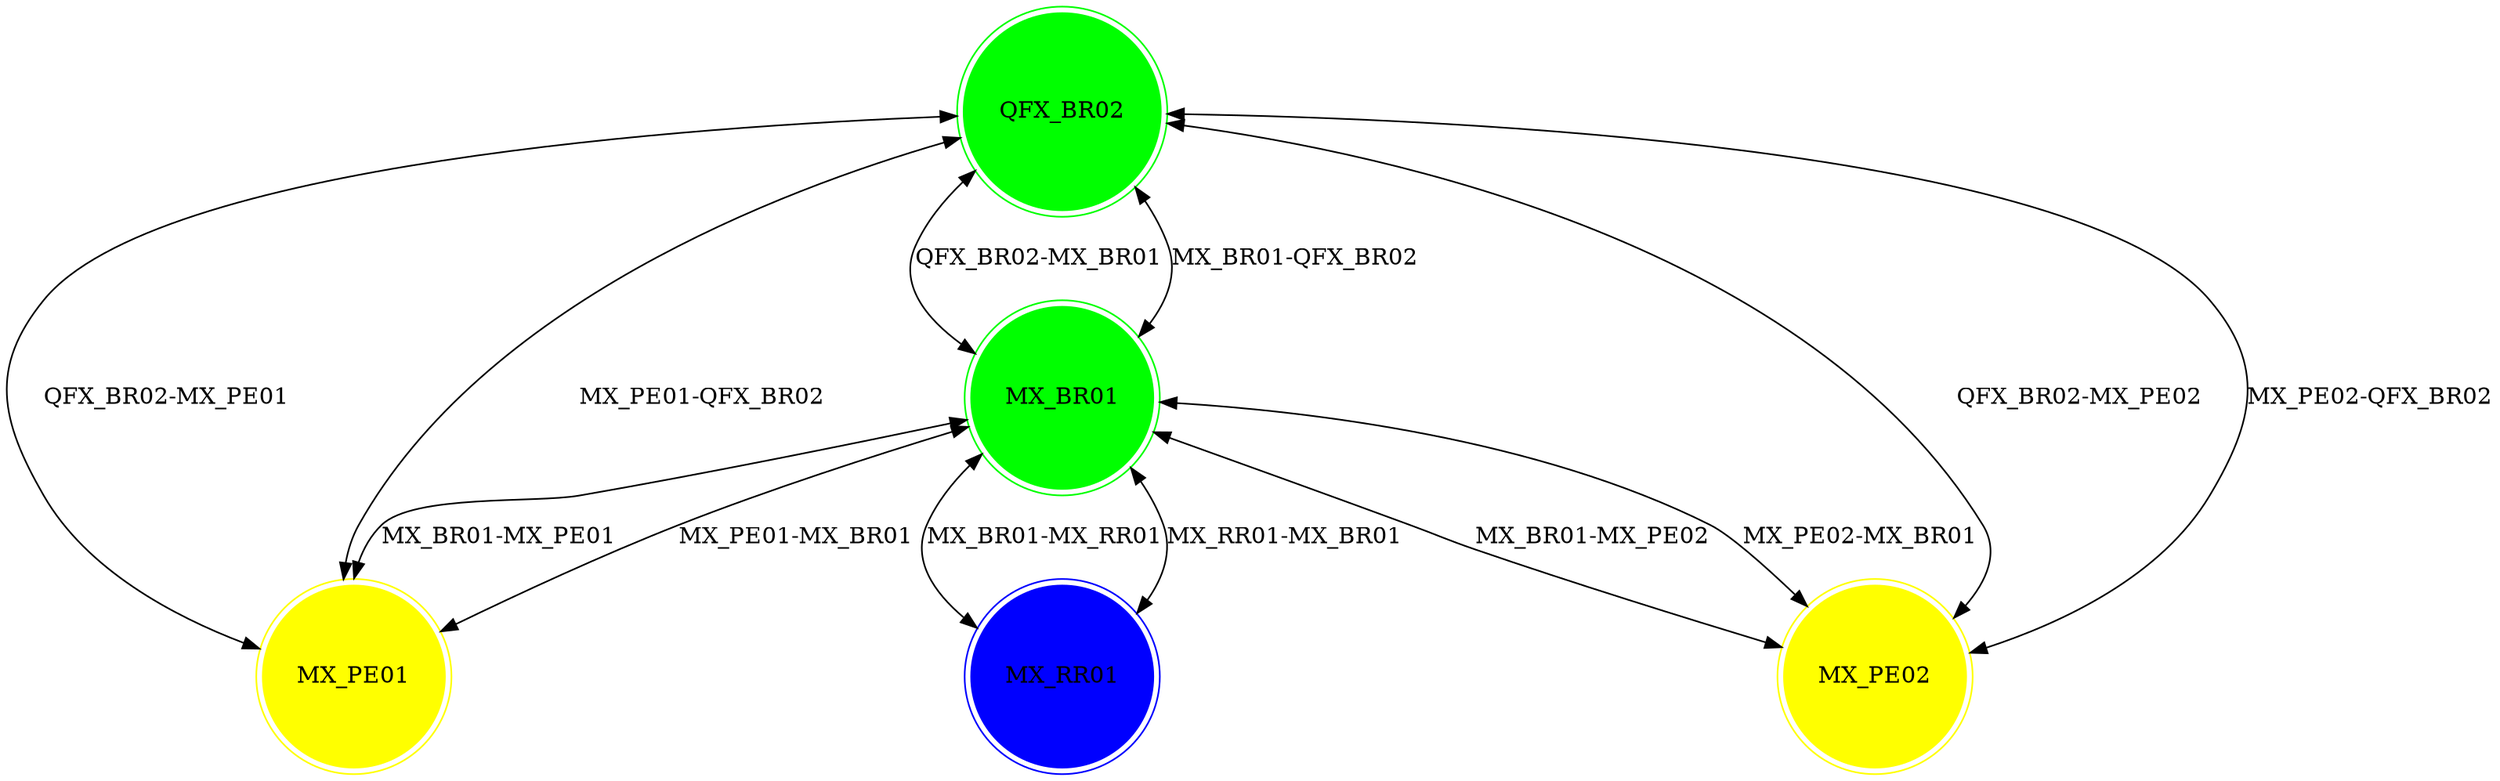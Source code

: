 digraph finite_state_machine {
    rankdir=TB;
    edge [dir="both"]
    concentrate=true
    node [shape = circle];
    node [shape = doublecircle, color = green, style = filled]; QFX_BR02 MX_BR01 ;
    node [shape = doublecircle, color = yellow, style = filled]; MX_PE01 MX_PE02 ;
    node [shape = doublecircle, color = blue, style = filled]; MX_RR01 ;
    MX_BR01 -> QFX_BR02 [ label = "MX_BR01-QFX_BR02" ];
    MX_BR01 -> MX_PE01 [ label = "MX_BR01-MX_PE01" ];
    MX_BR01 -> MX_RR01 [ label = "MX_BR01-MX_RR01" ];
    MX_BR01 -> MX_PE02 [ label = "MX_BR01-MX_PE02" ];
    QFX_BR02 -> MX_BR01 [ label = "QFX_BR02-MX_BR01" ];
    QFX_BR02 -> MX_PE01 [ label = "QFX_BR02-MX_PE01" ];
    QFX_BR02 -> MX_PE02 [ label = "QFX_BR02-MX_PE02" ];
    MX_PE01 -> MX_BR01 [ label = "MX_PE01-MX_BR01" ];
    MX_PE01 -> QFX_BR02 [ label = "MX_PE01-QFX_BR02" ];
    MX_RR01 -> MX_BR01 [ label = "MX_RR01-MX_BR01" ];
    MX_PE02 -> MX_BR01 [ label = "MX_PE02-MX_BR01" ];
    MX_PE02 -> QFX_BR02 [ label = "MX_PE02-QFX_BR02" ];
}
